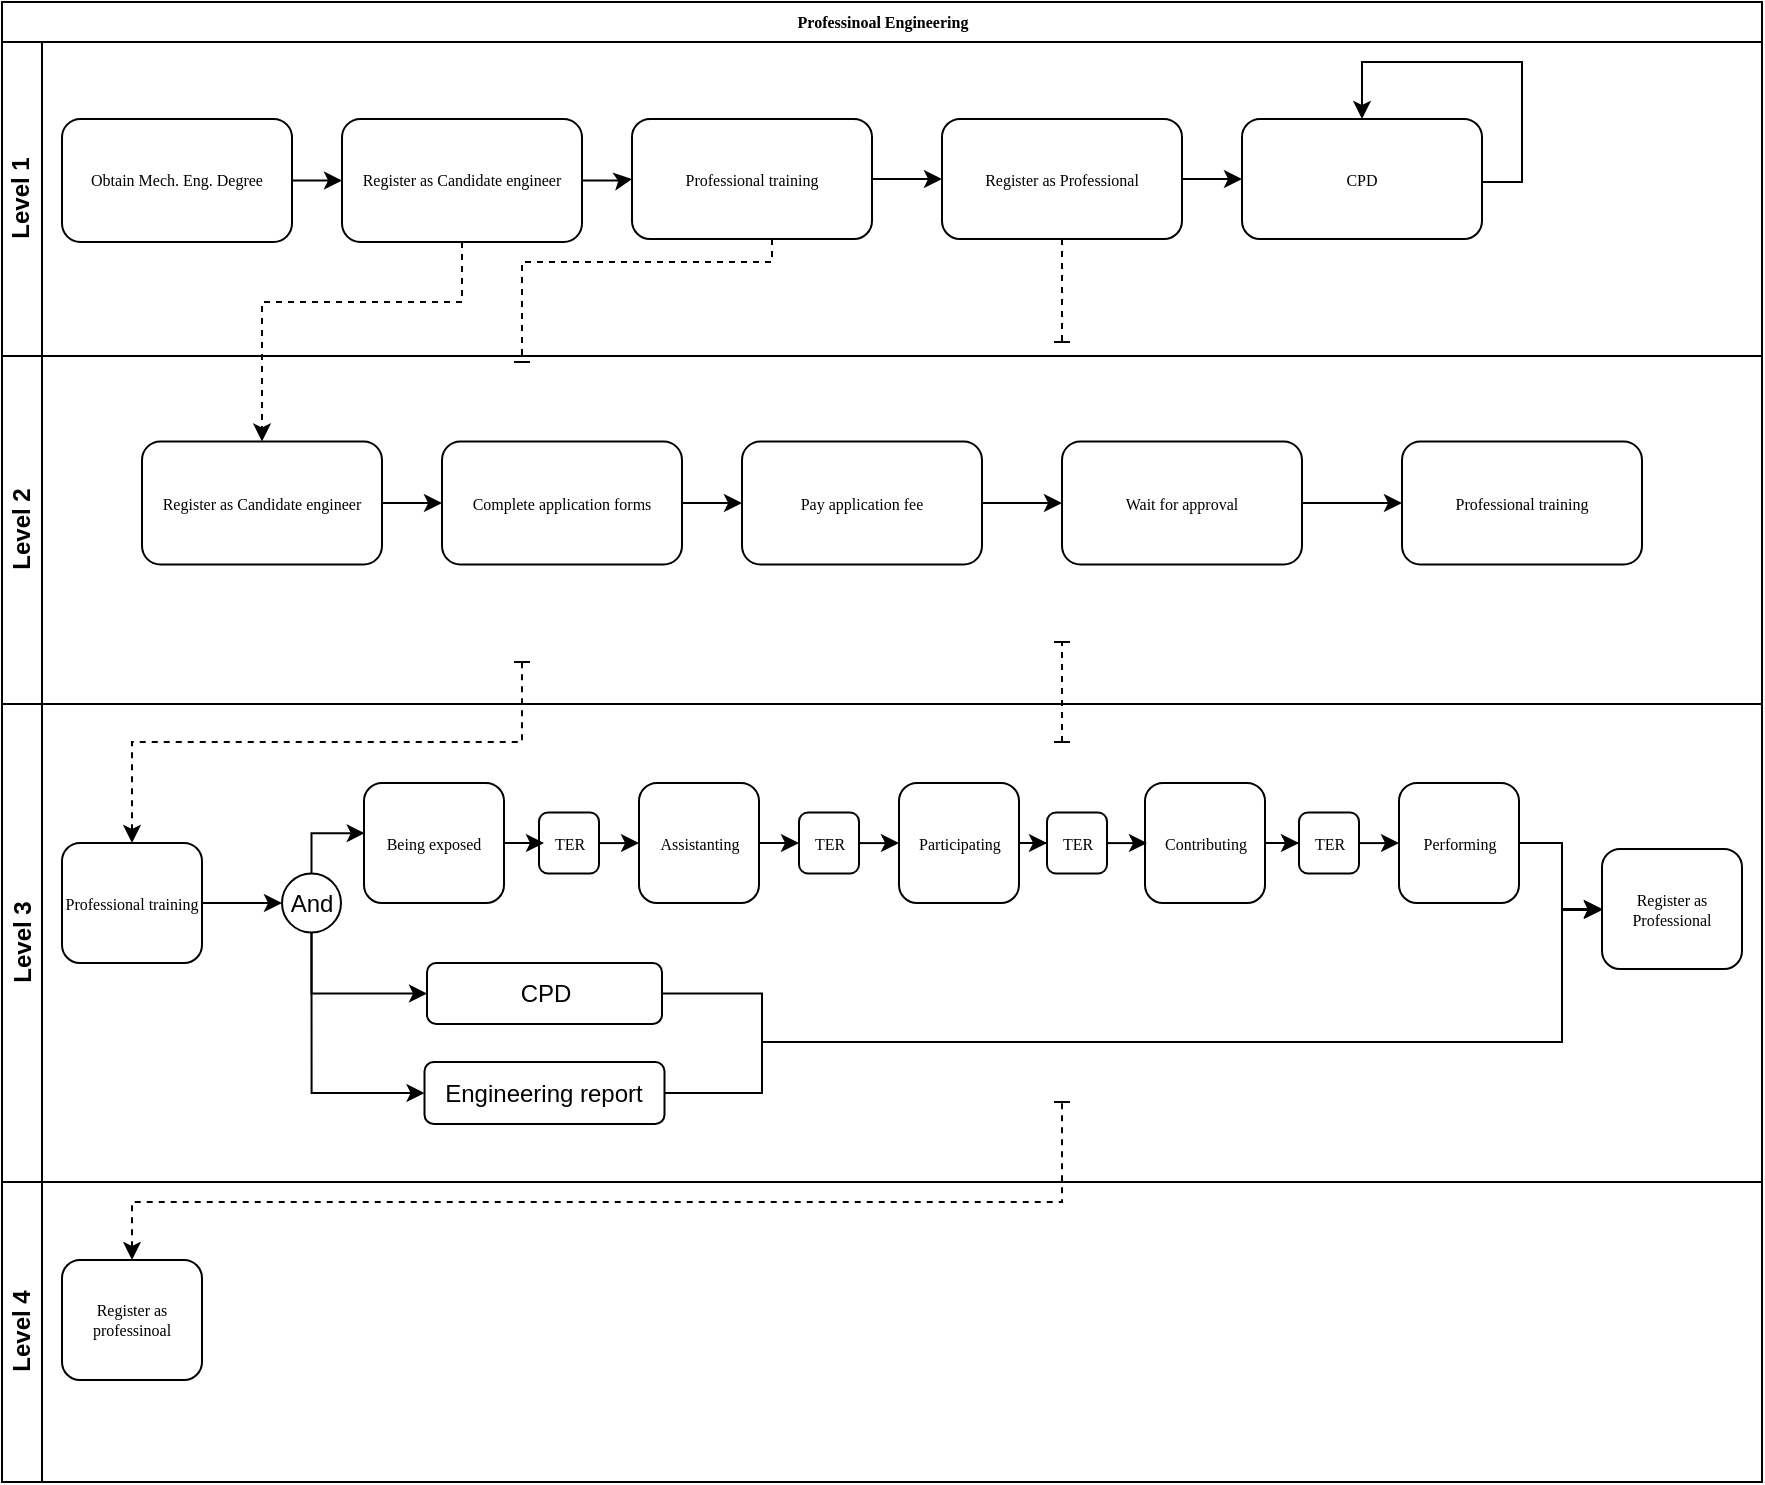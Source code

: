 <mxfile version="20.4.0" type="github">
  <diagram name="Page-1" id="c7488fd3-1785-93aa-aadb-54a6760d102a">
    <mxGraphModel dx="981" dy="528" grid="1" gridSize="10" guides="1" tooltips="1" connect="1" arrows="1" fold="1" page="1" pageScale="1" pageWidth="1100" pageHeight="850" background="none" math="0" shadow="0">
      <root>
        <mxCell id="0" />
        <mxCell id="1" parent="0" />
        <mxCell id="2b4e8129b02d487f-1" value="Professinoal Engineering" style="swimlane;html=1;childLayout=stackLayout;horizontal=1;startSize=20;horizontalStack=0;rounded=0;shadow=0;labelBackgroundColor=none;strokeWidth=1;fontFamily=Verdana;fontSize=8;align=center;" parent="1" vertex="1">
          <mxGeometry x="50" y="80" width="880" height="740" as="geometry" />
        </mxCell>
        <mxCell id="2b4e8129b02d487f-2" value="Level 1" style="swimlane;html=1;startSize=20;horizontal=0;" parent="2b4e8129b02d487f-1" vertex="1">
          <mxGeometry y="20" width="880" height="157" as="geometry" />
        </mxCell>
        <mxCell id="cjC6dYm5lV7wMh_6vhs--11" value="" style="edgeStyle=orthogonalEdgeStyle;rounded=0;orthogonalLoop=1;jettySize=auto;html=1;" edge="1" parent="2b4e8129b02d487f-2" source="2b4e8129b02d487f-6" target="cjC6dYm5lV7wMh_6vhs--10">
          <mxGeometry relative="1" as="geometry" />
        </mxCell>
        <mxCell id="2b4e8129b02d487f-6" value="Obtain Mech. Eng. Degree" style="rounded=1;whiteSpace=wrap;html=1;shadow=0;labelBackgroundColor=none;strokeWidth=1;fontFamily=Verdana;fontSize=8;align=center;" parent="2b4e8129b02d487f-2" vertex="1">
          <mxGeometry x="30" y="38.5" width="115" height="61.5" as="geometry" />
        </mxCell>
        <mxCell id="cjC6dYm5lV7wMh_6vhs--13" value="" style="edgeStyle=orthogonalEdgeStyle;rounded=0;orthogonalLoop=1;jettySize=auto;html=1;" edge="1" parent="2b4e8129b02d487f-2" source="cjC6dYm5lV7wMh_6vhs--10" target="cjC6dYm5lV7wMh_6vhs--12">
          <mxGeometry relative="1" as="geometry" />
        </mxCell>
        <mxCell id="cjC6dYm5lV7wMh_6vhs--10" value="Register as Candidate engineer" style="rounded=1;whiteSpace=wrap;html=1;shadow=0;labelBackgroundColor=none;strokeWidth=1;fontFamily=Verdana;fontSize=8;align=center;" vertex="1" parent="2b4e8129b02d487f-2">
          <mxGeometry x="170" y="38.5" width="120" height="61.5" as="geometry" />
        </mxCell>
        <mxCell id="cjC6dYm5lV7wMh_6vhs--16" style="edgeStyle=orthogonalEdgeStyle;rounded=0;orthogonalLoop=1;jettySize=auto;html=1;" edge="1" parent="2b4e8129b02d487f-2" source="cjC6dYm5lV7wMh_6vhs--12" target="cjC6dYm5lV7wMh_6vhs--14">
          <mxGeometry relative="1" as="geometry" />
        </mxCell>
        <mxCell id="cjC6dYm5lV7wMh_6vhs--12" value="Professional training" style="whiteSpace=wrap;html=1;fontSize=8;fontFamily=Verdana;rounded=1;shadow=0;labelBackgroundColor=none;strokeWidth=1;" vertex="1" parent="2b4e8129b02d487f-2">
          <mxGeometry x="315" y="38.5" width="120" height="60" as="geometry" />
        </mxCell>
        <mxCell id="cjC6dYm5lV7wMh_6vhs--17" style="edgeStyle=orthogonalEdgeStyle;rounded=0;orthogonalLoop=1;jettySize=auto;html=1;" edge="1" parent="2b4e8129b02d487f-2" source="cjC6dYm5lV7wMh_6vhs--14" target="cjC6dYm5lV7wMh_6vhs--15">
          <mxGeometry relative="1" as="geometry" />
        </mxCell>
        <mxCell id="cjC6dYm5lV7wMh_6vhs--14" value="Register as Professional" style="whiteSpace=wrap;html=1;fontSize=8;fontFamily=Verdana;rounded=1;shadow=0;labelBackgroundColor=none;strokeWidth=1;" vertex="1" parent="2b4e8129b02d487f-2">
          <mxGeometry x="470" y="38.5" width="120" height="60" as="geometry" />
        </mxCell>
        <mxCell id="cjC6dYm5lV7wMh_6vhs--15" value="CPD" style="whiteSpace=wrap;html=1;fontSize=8;fontFamily=Verdana;rounded=1;shadow=0;labelBackgroundColor=none;strokeWidth=1;" vertex="1" parent="2b4e8129b02d487f-2">
          <mxGeometry x="620" y="38.5" width="120" height="60" as="geometry" />
        </mxCell>
        <mxCell id="cjC6dYm5lV7wMh_6vhs--19" style="edgeStyle=orthogonalEdgeStyle;rounded=0;orthogonalLoop=1;jettySize=auto;html=1;entryX=0.5;entryY=0;entryDx=0;entryDy=0;" edge="1" parent="2b4e8129b02d487f-2" source="cjC6dYm5lV7wMh_6vhs--15" target="cjC6dYm5lV7wMh_6vhs--15">
          <mxGeometry relative="1" as="geometry">
            <mxPoint x="750" y="40" as="targetPoint" />
            <Array as="points">
              <mxPoint x="760" y="70" />
              <mxPoint x="760" y="10" />
              <mxPoint x="680" y="10" />
            </Array>
          </mxGeometry>
        </mxCell>
        <mxCell id="2b4e8129b02d487f-3" value="Level 2" style="swimlane;html=1;startSize=20;horizontal=0;" parent="2b4e8129b02d487f-1" vertex="1">
          <mxGeometry y="177" width="880" height="174" as="geometry" />
        </mxCell>
        <mxCell id="cjC6dYm5lV7wMh_6vhs--30" value="" style="edgeStyle=orthogonalEdgeStyle;rounded=0;orthogonalLoop=1;jettySize=auto;html=1;startArrow=none;startFill=0;endArrow=classic;endFill=1;" edge="1" parent="2b4e8129b02d487f-3" source="cjC6dYm5lV7wMh_6vhs--21" target="cjC6dYm5lV7wMh_6vhs--29">
          <mxGeometry relative="1" as="geometry" />
        </mxCell>
        <mxCell id="cjC6dYm5lV7wMh_6vhs--21" value="Register as Candidate engineer" style="rounded=1;whiteSpace=wrap;html=1;shadow=0;labelBackgroundColor=none;strokeWidth=1;fontFamily=Verdana;fontSize=8;align=center;" vertex="1" parent="2b4e8129b02d487f-3">
          <mxGeometry x="70" y="42.75" width="120" height="61.5" as="geometry" />
        </mxCell>
        <mxCell id="cjC6dYm5lV7wMh_6vhs--32" value="" style="edgeStyle=orthogonalEdgeStyle;rounded=0;orthogonalLoop=1;jettySize=auto;html=1;startArrow=none;startFill=0;endArrow=classic;endFill=1;" edge="1" parent="2b4e8129b02d487f-3" source="cjC6dYm5lV7wMh_6vhs--29" target="cjC6dYm5lV7wMh_6vhs--31">
          <mxGeometry relative="1" as="geometry" />
        </mxCell>
        <mxCell id="cjC6dYm5lV7wMh_6vhs--29" value="Complete application forms" style="rounded=1;whiteSpace=wrap;html=1;shadow=0;labelBackgroundColor=none;strokeWidth=1;fontFamily=Verdana;fontSize=8;align=center;" vertex="1" parent="2b4e8129b02d487f-3">
          <mxGeometry x="220" y="42.75" width="120" height="61.5" as="geometry" />
        </mxCell>
        <mxCell id="cjC6dYm5lV7wMh_6vhs--34" value="" style="edgeStyle=orthogonalEdgeStyle;rounded=0;orthogonalLoop=1;jettySize=auto;html=1;startArrow=none;startFill=0;endArrow=classic;endFill=1;" edge="1" parent="2b4e8129b02d487f-3" source="cjC6dYm5lV7wMh_6vhs--31" target="cjC6dYm5lV7wMh_6vhs--33">
          <mxGeometry relative="1" as="geometry" />
        </mxCell>
        <mxCell id="cjC6dYm5lV7wMh_6vhs--31" value="Pay application fee" style="rounded=1;whiteSpace=wrap;html=1;shadow=0;labelBackgroundColor=none;strokeWidth=1;fontFamily=Verdana;fontSize=8;align=center;" vertex="1" parent="2b4e8129b02d487f-3">
          <mxGeometry x="370" y="42.75" width="120" height="61.5" as="geometry" />
        </mxCell>
        <mxCell id="cjC6dYm5lV7wMh_6vhs--38" value="" style="edgeStyle=orthogonalEdgeStyle;rounded=0;orthogonalLoop=1;jettySize=auto;html=1;startArrow=none;startFill=0;endArrow=classic;endFill=1;" edge="1" parent="2b4e8129b02d487f-3" source="cjC6dYm5lV7wMh_6vhs--33" target="cjC6dYm5lV7wMh_6vhs--37">
          <mxGeometry relative="1" as="geometry" />
        </mxCell>
        <mxCell id="cjC6dYm5lV7wMh_6vhs--33" value="Wait for approval" style="rounded=1;whiteSpace=wrap;html=1;shadow=0;labelBackgroundColor=none;strokeWidth=1;fontFamily=Verdana;fontSize=8;align=center;" vertex="1" parent="2b4e8129b02d487f-3">
          <mxGeometry x="530" y="42.75" width="120" height="61.5" as="geometry" />
        </mxCell>
        <mxCell id="cjC6dYm5lV7wMh_6vhs--37" value="Professional training" style="rounded=1;whiteSpace=wrap;html=1;shadow=0;labelBackgroundColor=none;strokeWidth=1;fontFamily=Verdana;fontSize=8;align=center;" vertex="1" parent="2b4e8129b02d487f-3">
          <mxGeometry x="700" y="42.75" width="120" height="61.5" as="geometry" />
        </mxCell>
        <mxCell id="cjC6dYm5lV7wMh_6vhs--88" value="" style="endArrow=baseDash;dashed=1;html=1;rounded=0;startArrow=baseDash;startFill=0;endFill=0;" edge="1" parent="2b4e8129b02d487f-3">
          <mxGeometry width="50" height="50" relative="1" as="geometry">
            <mxPoint x="530" y="193" as="sourcePoint" />
            <mxPoint x="530" y="143" as="targetPoint" />
          </mxGeometry>
        </mxCell>
        <mxCell id="2b4e8129b02d487f-4" value="Level 3" style="swimlane;html=1;startSize=20;horizontal=0;" parent="2b4e8129b02d487f-1" vertex="1">
          <mxGeometry y="351" width="880" height="239" as="geometry" />
        </mxCell>
        <mxCell id="cjC6dYm5lV7wMh_6vhs--52" style="edgeStyle=orthogonalEdgeStyle;rounded=0;orthogonalLoop=1;jettySize=auto;html=1;entryX=0;entryY=0.5;entryDx=0;entryDy=0;startArrow=none;startFill=0;endArrow=classic;endFill=1;" edge="1" parent="2b4e8129b02d487f-4" source="cjC6dYm5lV7wMh_6vhs--23" target="cjC6dYm5lV7wMh_6vhs--51">
          <mxGeometry relative="1" as="geometry" />
        </mxCell>
        <mxCell id="cjC6dYm5lV7wMh_6vhs--23" value="Professional training" style="whiteSpace=wrap;html=1;fontSize=8;fontFamily=Verdana;rounded=1;shadow=0;labelBackgroundColor=none;strokeWidth=1;" vertex="1" parent="2b4e8129b02d487f-4">
          <mxGeometry x="30" y="69.5" width="70" height="60" as="geometry" />
        </mxCell>
        <mxCell id="cjC6dYm5lV7wMh_6vhs--39" value="Being exposed" style="whiteSpace=wrap;html=1;fontSize=8;fontFamily=Verdana;rounded=1;shadow=0;labelBackgroundColor=none;strokeWidth=1;" vertex="1" parent="2b4e8129b02d487f-4">
          <mxGeometry x="181" y="39.5" width="70" height="60" as="geometry" />
        </mxCell>
        <mxCell id="cjC6dYm5lV7wMh_6vhs--65" value="" style="edgeStyle=orthogonalEdgeStyle;rounded=0;orthogonalLoop=1;jettySize=auto;html=1;startArrow=none;startFill=0;endArrow=classic;endFill=1;" edge="1" parent="2b4e8129b02d487f-4" source="cjC6dYm5lV7wMh_6vhs--41" target="cjC6dYm5lV7wMh_6vhs--61">
          <mxGeometry relative="1" as="geometry" />
        </mxCell>
        <mxCell id="cjC6dYm5lV7wMh_6vhs--41" value="Assistanting" style="whiteSpace=wrap;html=1;fontSize=8;fontFamily=Verdana;rounded=1;shadow=0;labelBackgroundColor=none;strokeWidth=1;" vertex="1" parent="2b4e8129b02d487f-4">
          <mxGeometry x="318.5" y="39.5" width="60" height="60" as="geometry" />
        </mxCell>
        <mxCell id="cjC6dYm5lV7wMh_6vhs--68" style="edgeStyle=orthogonalEdgeStyle;rounded=0;orthogonalLoop=1;jettySize=auto;html=1;entryX=0;entryY=0.5;entryDx=0;entryDy=0;startArrow=none;startFill=0;endArrow=classic;endFill=1;" edge="1" parent="2b4e8129b02d487f-4" source="cjC6dYm5lV7wMh_6vhs--43" target="cjC6dYm5lV7wMh_6vhs--60">
          <mxGeometry relative="1" as="geometry" />
        </mxCell>
        <mxCell id="cjC6dYm5lV7wMh_6vhs--43" value="Participating" style="whiteSpace=wrap;html=1;fontSize=8;fontFamily=Verdana;rounded=1;shadow=0;labelBackgroundColor=none;strokeWidth=1;" vertex="1" parent="2b4e8129b02d487f-4">
          <mxGeometry x="448.5" y="39.5" width="60" height="60" as="geometry" />
        </mxCell>
        <mxCell id="cjC6dYm5lV7wMh_6vhs--70" style="edgeStyle=orthogonalEdgeStyle;rounded=0;orthogonalLoop=1;jettySize=auto;html=1;entryX=0;entryY=0.5;entryDx=0;entryDy=0;startArrow=none;startFill=0;endArrow=classic;endFill=1;" edge="1" parent="2b4e8129b02d487f-4" source="cjC6dYm5lV7wMh_6vhs--47" target="cjC6dYm5lV7wMh_6vhs--62">
          <mxGeometry relative="1" as="geometry" />
        </mxCell>
        <mxCell id="cjC6dYm5lV7wMh_6vhs--47" value="Contributing" style="whiteSpace=wrap;html=1;fontSize=8;fontFamily=Verdana;rounded=1;shadow=0;labelBackgroundColor=none;strokeWidth=1;" vertex="1" parent="2b4e8129b02d487f-4">
          <mxGeometry x="571.5" y="39.5" width="60" height="60" as="geometry" />
        </mxCell>
        <mxCell id="cjC6dYm5lV7wMh_6vhs--85" style="edgeStyle=orthogonalEdgeStyle;rounded=0;orthogonalLoop=1;jettySize=auto;html=1;entryX=0;entryY=0.5;entryDx=0;entryDy=0;startArrow=none;startFill=0;endArrow=classic;endFill=1;" edge="1" parent="2b4e8129b02d487f-4" source="cjC6dYm5lV7wMh_6vhs--49" target="cjC6dYm5lV7wMh_6vhs--81">
          <mxGeometry relative="1" as="geometry">
            <Array as="points">
              <mxPoint x="780" y="69" />
              <mxPoint x="780" y="103" />
            </Array>
          </mxGeometry>
        </mxCell>
        <mxCell id="cjC6dYm5lV7wMh_6vhs--49" value="Performing" style="whiteSpace=wrap;html=1;fontSize=8;fontFamily=Verdana;rounded=1;shadow=0;labelBackgroundColor=none;strokeWidth=1;" vertex="1" parent="2b4e8129b02d487f-4">
          <mxGeometry x="698.5" y="39.5" width="60" height="60" as="geometry" />
        </mxCell>
        <mxCell id="cjC6dYm5lV7wMh_6vhs--53" style="edgeStyle=orthogonalEdgeStyle;rounded=0;orthogonalLoop=1;jettySize=auto;html=1;entryX=0.005;entryY=0.418;entryDx=0;entryDy=0;entryPerimeter=0;startArrow=none;startFill=0;endArrow=classic;endFill=1;" edge="1" parent="2b4e8129b02d487f-4" source="cjC6dYm5lV7wMh_6vhs--51" target="cjC6dYm5lV7wMh_6vhs--39">
          <mxGeometry relative="1" as="geometry">
            <Array as="points">
              <mxPoint x="155" y="64" />
            </Array>
          </mxGeometry>
        </mxCell>
        <mxCell id="cjC6dYm5lV7wMh_6vhs--78" style="edgeStyle=orthogonalEdgeStyle;rounded=0;orthogonalLoop=1;jettySize=auto;html=1;entryX=0;entryY=0.5;entryDx=0;entryDy=0;startArrow=none;startFill=0;endArrow=classic;endFill=1;" edge="1" parent="2b4e8129b02d487f-4" source="cjC6dYm5lV7wMh_6vhs--51" target="cjC6dYm5lV7wMh_6vhs--55">
          <mxGeometry relative="1" as="geometry">
            <Array as="points">
              <mxPoint x="155" y="145" />
            </Array>
          </mxGeometry>
        </mxCell>
        <mxCell id="cjC6dYm5lV7wMh_6vhs--79" style="edgeStyle=orthogonalEdgeStyle;rounded=0;orthogonalLoop=1;jettySize=auto;html=1;exitX=0.5;exitY=1;exitDx=0;exitDy=0;entryX=0;entryY=0.5;entryDx=0;entryDy=0;startArrow=none;startFill=0;endArrow=classic;endFill=1;" edge="1" parent="2b4e8129b02d487f-4" source="cjC6dYm5lV7wMh_6vhs--51" target="cjC6dYm5lV7wMh_6vhs--76">
          <mxGeometry relative="1" as="geometry" />
        </mxCell>
        <mxCell id="cjC6dYm5lV7wMh_6vhs--51" value="And" style="ellipse;whiteSpace=wrap;html=1;aspect=fixed;fillColor=#FFFFFF;" vertex="1" parent="2b4e8129b02d487f-4">
          <mxGeometry x="140" y="84.75" width="29.5" height="29.5" as="geometry" />
        </mxCell>
        <mxCell id="cjC6dYm5lV7wMh_6vhs--55" value="CPD" style="rounded=1;whiteSpace=wrap;html=1;fillColor=#FFFFFF;" vertex="1" parent="2b4e8129b02d487f-4">
          <mxGeometry x="212.5" y="129.5" width="117.5" height="30.5" as="geometry" />
        </mxCell>
        <mxCell id="cjC6dYm5lV7wMh_6vhs--63" value="" style="edgeStyle=orthogonalEdgeStyle;rounded=0;orthogonalLoop=1;jettySize=auto;html=1;startArrow=none;startFill=0;endArrow=classic;endFill=1;" edge="1" parent="2b4e8129b02d487f-4" source="cjC6dYm5lV7wMh_6vhs--58" target="cjC6dYm5lV7wMh_6vhs--41">
          <mxGeometry relative="1" as="geometry" />
        </mxCell>
        <mxCell id="cjC6dYm5lV7wMh_6vhs--58" value="TER" style="whiteSpace=wrap;html=1;fontSize=8;fontFamily=Verdana;rounded=1;shadow=0;labelBackgroundColor=none;strokeWidth=1;" vertex="1" parent="2b4e8129b02d487f-4">
          <mxGeometry x="268.5" y="54.25" width="30" height="30.5" as="geometry" />
        </mxCell>
        <mxCell id="cjC6dYm5lV7wMh_6vhs--59" value="" style="edgeStyle=orthogonalEdgeStyle;rounded=0;orthogonalLoop=1;jettySize=auto;html=1;startArrow=none;startFill=0;endArrow=classic;endFill=1;" edge="1" parent="2b4e8129b02d487f-4" source="cjC6dYm5lV7wMh_6vhs--39" target="cjC6dYm5lV7wMh_6vhs--58">
          <mxGeometry relative="1" as="geometry" />
        </mxCell>
        <mxCell id="cjC6dYm5lV7wMh_6vhs--71" style="edgeStyle=orthogonalEdgeStyle;rounded=0;orthogonalLoop=1;jettySize=auto;html=1;entryX=0;entryY=0.5;entryDx=0;entryDy=0;startArrow=none;startFill=0;endArrow=classic;endFill=1;" edge="1" parent="2b4e8129b02d487f-4" source="cjC6dYm5lV7wMh_6vhs--62" target="cjC6dYm5lV7wMh_6vhs--49">
          <mxGeometry relative="1" as="geometry" />
        </mxCell>
        <mxCell id="cjC6dYm5lV7wMh_6vhs--62" value="TER" style="whiteSpace=wrap;html=1;fontSize=8;fontFamily=Verdana;rounded=1;shadow=0;labelBackgroundColor=none;strokeWidth=1;" vertex="1" parent="2b4e8129b02d487f-4">
          <mxGeometry x="648.5" y="54.25" width="30" height="30.5" as="geometry" />
        </mxCell>
        <mxCell id="cjC6dYm5lV7wMh_6vhs--72" style="edgeStyle=orthogonalEdgeStyle;rounded=0;orthogonalLoop=1;jettySize=auto;html=1;startArrow=none;startFill=0;endArrow=classic;endFill=1;" edge="1" parent="2b4e8129b02d487f-4" source="cjC6dYm5lV7wMh_6vhs--60" target="cjC6dYm5lV7wMh_6vhs--47">
          <mxGeometry relative="1" as="geometry" />
        </mxCell>
        <mxCell id="cjC6dYm5lV7wMh_6vhs--60" value="TER" style="whiteSpace=wrap;html=1;fontSize=8;fontFamily=Verdana;rounded=1;shadow=0;labelBackgroundColor=none;strokeWidth=1;" vertex="1" parent="2b4e8129b02d487f-4">
          <mxGeometry x="522.5" y="54.25" width="30" height="30.5" as="geometry" />
        </mxCell>
        <mxCell id="cjC6dYm5lV7wMh_6vhs--67" style="edgeStyle=orthogonalEdgeStyle;rounded=0;orthogonalLoop=1;jettySize=auto;html=1;entryX=0;entryY=0.5;entryDx=0;entryDy=0;startArrow=none;startFill=0;endArrow=classic;endFill=1;" edge="1" parent="2b4e8129b02d487f-4" source="cjC6dYm5lV7wMh_6vhs--61" target="cjC6dYm5lV7wMh_6vhs--43">
          <mxGeometry relative="1" as="geometry" />
        </mxCell>
        <mxCell id="cjC6dYm5lV7wMh_6vhs--61" value="TER" style="whiteSpace=wrap;html=1;fontSize=8;fontFamily=Verdana;rounded=1;shadow=0;labelBackgroundColor=none;strokeWidth=1;" vertex="1" parent="2b4e8129b02d487f-4">
          <mxGeometry x="398.5" y="54.25" width="30" height="30.5" as="geometry" />
        </mxCell>
        <mxCell id="cjC6dYm5lV7wMh_6vhs--83" style="edgeStyle=orthogonalEdgeStyle;rounded=0;orthogonalLoop=1;jettySize=auto;html=1;entryX=0;entryY=0.5;entryDx=0;entryDy=0;startArrow=none;startFill=0;endArrow=classic;endFill=1;" edge="1" parent="2b4e8129b02d487f-4" source="cjC6dYm5lV7wMh_6vhs--76" target="cjC6dYm5lV7wMh_6vhs--81">
          <mxGeometry relative="1" as="geometry">
            <Array as="points">
              <mxPoint x="380" y="195" />
              <mxPoint x="380" y="169" />
              <mxPoint x="780" y="169" />
              <mxPoint x="780" y="103" />
            </Array>
          </mxGeometry>
        </mxCell>
        <mxCell id="cjC6dYm5lV7wMh_6vhs--76" value="Engineering report" style="rounded=1;whiteSpace=wrap;html=1;fillColor=#FFFFFF;" vertex="1" parent="2b4e8129b02d487f-4">
          <mxGeometry x="211.25" y="179" width="120" height="31" as="geometry" />
        </mxCell>
        <mxCell id="cjC6dYm5lV7wMh_6vhs--81" value="Register as Professional" style="whiteSpace=wrap;html=1;fontSize=8;fontFamily=Verdana;rounded=1;shadow=0;labelBackgroundColor=none;strokeWidth=1;" vertex="1" parent="2b4e8129b02d487f-4">
          <mxGeometry x="800" y="72.5" width="70" height="60" as="geometry" />
        </mxCell>
        <mxCell id="cjC6dYm5lV7wMh_6vhs--84" style="edgeStyle=orthogonalEdgeStyle;rounded=0;orthogonalLoop=1;jettySize=auto;html=1;startArrow=none;startFill=0;endArrow=classic;endFill=1;entryX=0;entryY=0.5;entryDx=0;entryDy=0;" edge="1" parent="2b4e8129b02d487f-4" source="cjC6dYm5lV7wMh_6vhs--55" target="cjC6dYm5lV7wMh_6vhs--81">
          <mxGeometry relative="1" as="geometry">
            <mxPoint x="800" y="119" as="targetPoint" />
            <Array as="points">
              <mxPoint x="380" y="145" />
              <mxPoint x="380" y="169" />
              <mxPoint x="780" y="169" />
              <mxPoint x="780" y="103" />
              <mxPoint x="800" y="103" />
            </Array>
          </mxGeometry>
        </mxCell>
        <mxCell id="cjC6dYm5lV7wMh_6vhs--25" value="Level 4" style="swimlane;html=1;startSize=20;horizontal=0;" vertex="1" parent="2b4e8129b02d487f-1">
          <mxGeometry y="590" width="880" height="150" as="geometry" />
        </mxCell>
        <mxCell id="cjC6dYm5lV7wMh_6vhs--26" value="Register as professinoal" style="whiteSpace=wrap;html=1;fontSize=8;fontFamily=Verdana;rounded=1;shadow=0;labelBackgroundColor=none;strokeWidth=1;" vertex="1" parent="cjC6dYm5lV7wMh_6vhs--25">
          <mxGeometry x="30" y="39" width="70" height="60" as="geometry" />
        </mxCell>
        <mxCell id="cjC6dYm5lV7wMh_6vhs--20" style="edgeStyle=orthogonalEdgeStyle;rounded=0;orthogonalLoop=1;jettySize=auto;html=1;dashed=1;entryX=0.5;entryY=0;entryDx=0;entryDy=0;" edge="1" parent="2b4e8129b02d487f-1" source="cjC6dYm5lV7wMh_6vhs--10" target="cjC6dYm5lV7wMh_6vhs--21">
          <mxGeometry relative="1" as="geometry">
            <mxPoint x="70" y="220" as="targetPoint" />
            <Array as="points">
              <mxPoint x="230" y="150" />
              <mxPoint x="130" y="150" />
            </Array>
          </mxGeometry>
        </mxCell>
        <mxCell id="cjC6dYm5lV7wMh_6vhs--22" style="edgeStyle=orthogonalEdgeStyle;rounded=0;orthogonalLoop=1;jettySize=auto;html=1;dashed=1;startArrow=none;startFill=0;endArrow=baseDash;endFill=0;" edge="1" parent="1" source="cjC6dYm5lV7wMh_6vhs--12">
          <mxGeometry relative="1" as="geometry">
            <mxPoint x="310" y="260" as="targetPoint" />
            <Array as="points">
              <mxPoint x="435" y="210" />
              <mxPoint x="310" y="210" />
            </Array>
          </mxGeometry>
        </mxCell>
        <mxCell id="cjC6dYm5lV7wMh_6vhs--24" style="edgeStyle=orthogonalEdgeStyle;rounded=0;orthogonalLoop=1;jettySize=auto;html=1;dashed=1;startArrow=classic;startFill=1;endArrow=baseDash;endFill=0;exitX=0.5;exitY=0;exitDx=0;exitDy=0;" edge="1" parent="1" source="cjC6dYm5lV7wMh_6vhs--23">
          <mxGeometry relative="1" as="geometry">
            <mxPoint x="310" y="410" as="targetPoint" />
            <Array as="points">
              <mxPoint x="115" y="450" />
              <mxPoint x="310" y="450" />
            </Array>
          </mxGeometry>
        </mxCell>
        <mxCell id="cjC6dYm5lV7wMh_6vhs--87" style="edgeStyle=orthogonalEdgeStyle;rounded=0;orthogonalLoop=1;jettySize=auto;html=1;startArrow=none;startFill=0;endArrow=baseDash;endFill=0;dashed=1;" edge="1" parent="1" source="cjC6dYm5lV7wMh_6vhs--14">
          <mxGeometry relative="1" as="geometry">
            <mxPoint x="580" y="250" as="targetPoint" />
          </mxGeometry>
        </mxCell>
        <mxCell id="cjC6dYm5lV7wMh_6vhs--89" style="edgeStyle=orthogonalEdgeStyle;rounded=0;orthogonalLoop=1;jettySize=auto;html=1;exitX=0.5;exitY=0;exitDx=0;exitDy=0;dashed=1;startArrow=classic;startFill=1;endArrow=baseDash;endFill=0;" edge="1" parent="1" source="cjC6dYm5lV7wMh_6vhs--26">
          <mxGeometry relative="1" as="geometry">
            <mxPoint x="580" y="630" as="targetPoint" />
            <Array as="points">
              <mxPoint x="115" y="680" />
              <mxPoint x="580" y="680" />
            </Array>
          </mxGeometry>
        </mxCell>
      </root>
    </mxGraphModel>
  </diagram>
</mxfile>
